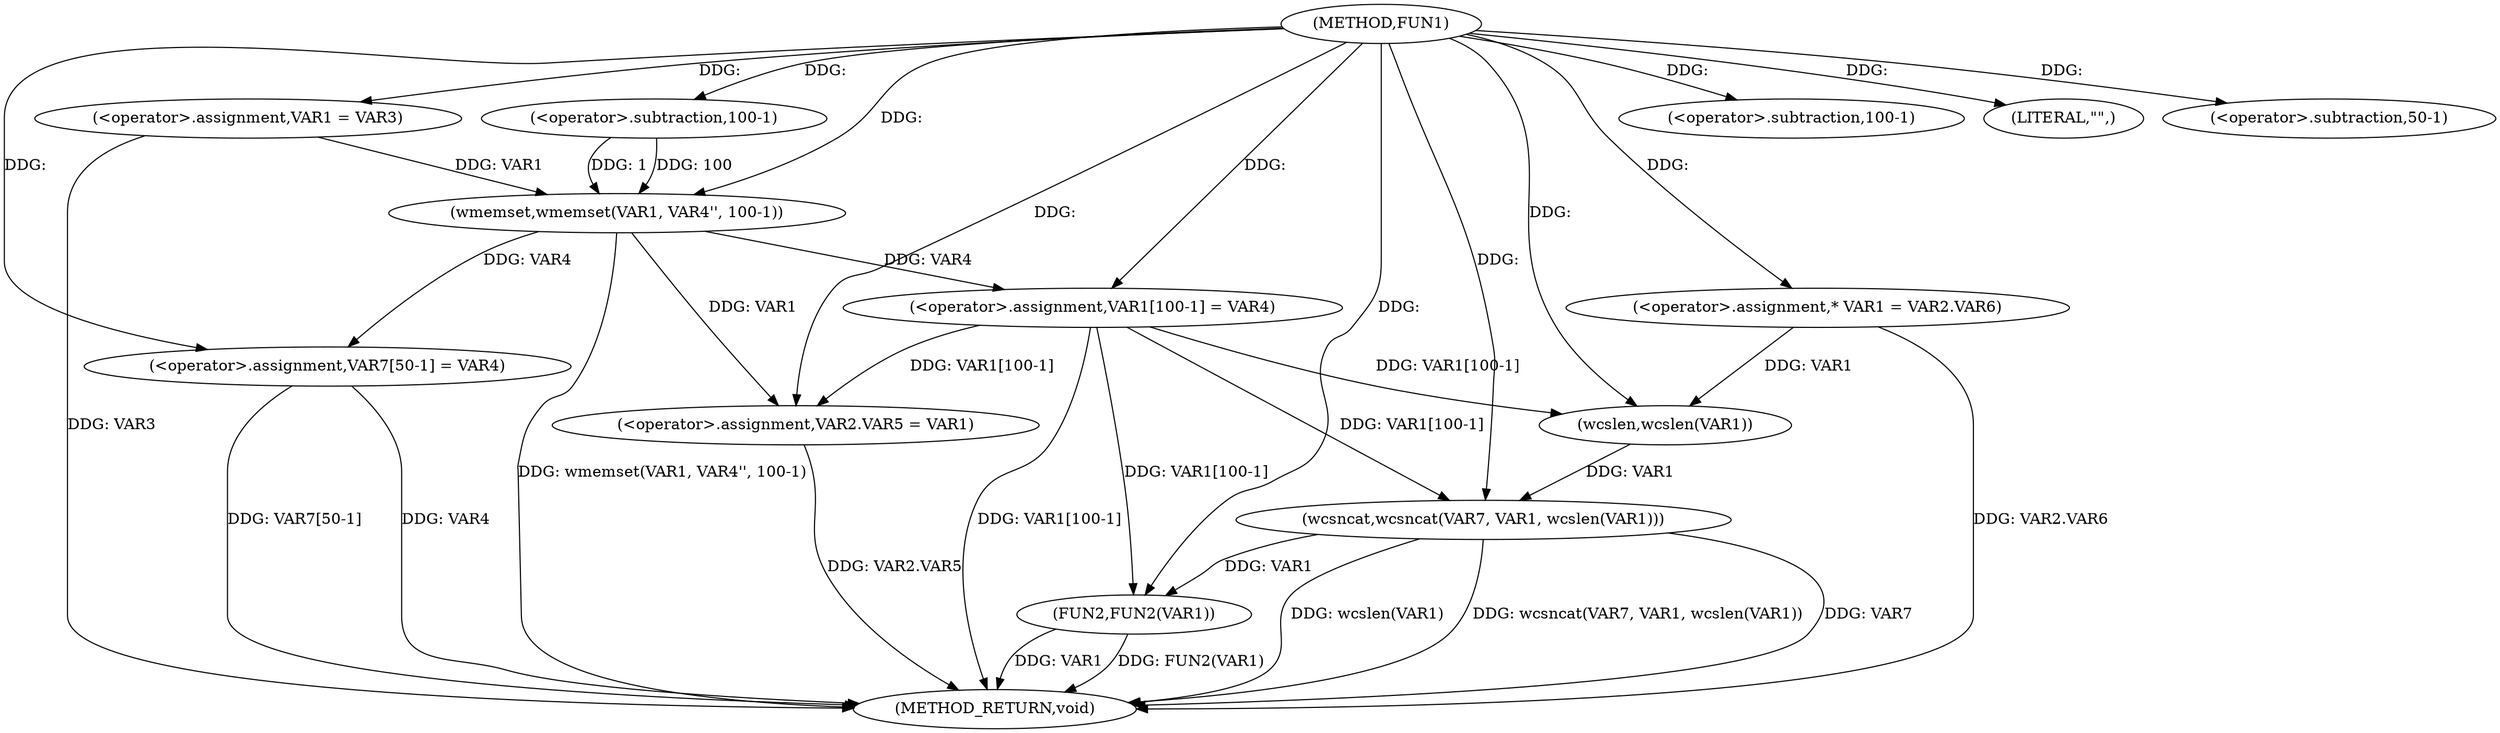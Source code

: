 digraph FUN1 {  
"1000100" [label = "(METHOD,FUN1)" ]
"1000149" [label = "(METHOD_RETURN,void)" ]
"1000105" [label = "(<operator>.assignment,VAR1 = VAR3)" ]
"1000108" [label = "(wmemset,wmemset(VAR1, VAR4'', 100-1))" ]
"1000111" [label = "(<operator>.subtraction,100-1)" ]
"1000114" [label = "(<operator>.assignment,VAR1[100-1] = VAR4)" ]
"1000117" [label = "(<operator>.subtraction,100-1)" ]
"1000121" [label = "(<operator>.assignment,VAR2.VAR5 = VAR1)" ]
"1000128" [label = "(<operator>.assignment,* VAR1 = VAR2.VAR6)" ]
"1000134" [label = "(LITERAL,\"\",)" ]
"1000135" [label = "(wcsncat,wcsncat(VAR7, VAR1, wcslen(VAR1)))" ]
"1000138" [label = "(wcslen,wcslen(VAR1))" ]
"1000140" [label = "(<operator>.assignment,VAR7[50-1] = VAR4)" ]
"1000143" [label = "(<operator>.subtraction,50-1)" ]
"1000147" [label = "(FUN2,FUN2(VAR1))" ]
  "1000128" -> "1000149"  [ label = "DDG: VAR2.VAR6"] 
  "1000108" -> "1000149"  [ label = "DDG: wmemset(VAR1, VAR4'', 100-1)"] 
  "1000105" -> "1000149"  [ label = "DDG: VAR3"] 
  "1000140" -> "1000149"  [ label = "DDG: VAR7[50-1]"] 
  "1000147" -> "1000149"  [ label = "DDG: VAR1"] 
  "1000135" -> "1000149"  [ label = "DDG: wcsncat(VAR7, VAR1, wcslen(VAR1))"] 
  "1000140" -> "1000149"  [ label = "DDG: VAR4"] 
  "1000147" -> "1000149"  [ label = "DDG: FUN2(VAR1)"] 
  "1000114" -> "1000149"  [ label = "DDG: VAR1[100-1]"] 
  "1000135" -> "1000149"  [ label = "DDG: VAR7"] 
  "1000121" -> "1000149"  [ label = "DDG: VAR2.VAR5"] 
  "1000135" -> "1000149"  [ label = "DDG: wcslen(VAR1)"] 
  "1000100" -> "1000105"  [ label = "DDG: "] 
  "1000105" -> "1000108"  [ label = "DDG: VAR1"] 
  "1000100" -> "1000108"  [ label = "DDG: "] 
  "1000111" -> "1000108"  [ label = "DDG: 100"] 
  "1000111" -> "1000108"  [ label = "DDG: 1"] 
  "1000100" -> "1000111"  [ label = "DDG: "] 
  "1000108" -> "1000114"  [ label = "DDG: VAR4"] 
  "1000100" -> "1000114"  [ label = "DDG: "] 
  "1000100" -> "1000117"  [ label = "DDG: "] 
  "1000114" -> "1000121"  [ label = "DDG: VAR1[100-1]"] 
  "1000108" -> "1000121"  [ label = "DDG: VAR1"] 
  "1000100" -> "1000121"  [ label = "DDG: "] 
  "1000100" -> "1000128"  [ label = "DDG: "] 
  "1000100" -> "1000134"  [ label = "DDG: "] 
  "1000100" -> "1000135"  [ label = "DDG: "] 
  "1000138" -> "1000135"  [ label = "DDG: VAR1"] 
  "1000114" -> "1000135"  [ label = "DDG: VAR1[100-1]"] 
  "1000128" -> "1000138"  [ label = "DDG: VAR1"] 
  "1000114" -> "1000138"  [ label = "DDG: VAR1[100-1]"] 
  "1000100" -> "1000138"  [ label = "DDG: "] 
  "1000100" -> "1000140"  [ label = "DDG: "] 
  "1000108" -> "1000140"  [ label = "DDG: VAR4"] 
  "1000100" -> "1000143"  [ label = "DDG: "] 
  "1000114" -> "1000147"  [ label = "DDG: VAR1[100-1]"] 
  "1000135" -> "1000147"  [ label = "DDG: VAR1"] 
  "1000100" -> "1000147"  [ label = "DDG: "] 
}
